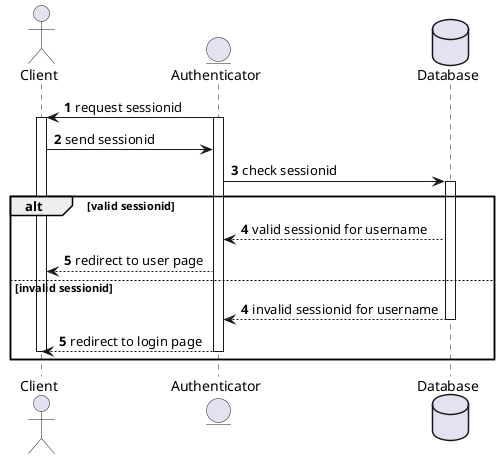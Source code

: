 @startuml
'https://plantuml.com/sequence-diagram

autonumber

actor Client as client
entity Authenticator as auth
database Database as db

auth -> client : request sessionid
activate client
activate auth
client -> auth : send sessionid


auth -> db : check sessionid
activate db

alt valid sessionid

    db --> auth: valid sessionid for username

    auth --> client: redirect to user page



else invalid sessionid

    autonumber 4
    db --> auth: invalid sessionid for username
    deactivate db
    


    auth --> client: redirect to login page
    deactivate auth
    deactivate client
end


@enduml